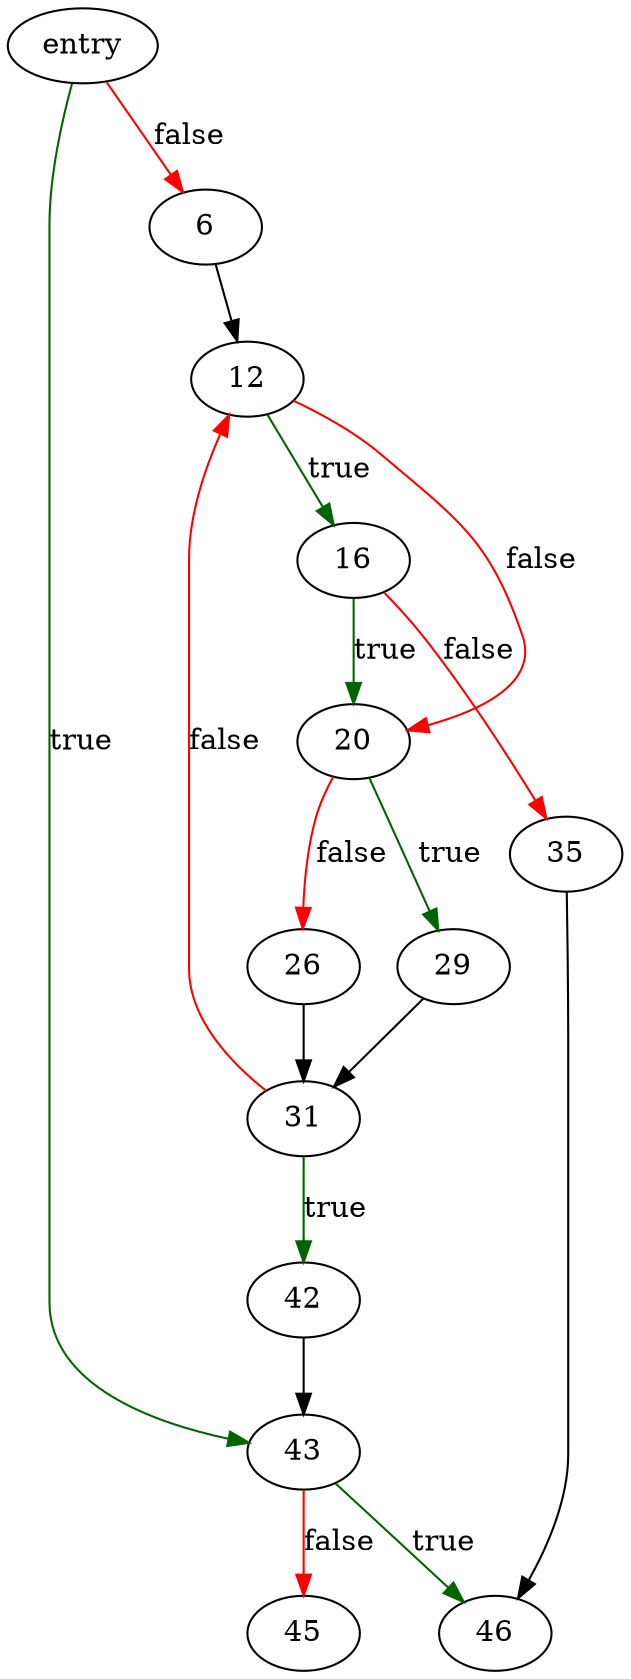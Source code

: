 digraph "_obstack_free" {
	// Node definitions.
	2 [label=entry];
	6;
	12;
	16;
	20;
	26;
	29;
	31;
	35;
	42;
	43;
	45;
	46;

	// Edge definitions.
	2 -> 6 [
		color=red
		label=false
	];
	2 -> 43 [
		color=darkgreen
		label=true
	];
	6 -> 12;
	12 -> 16 [
		color=darkgreen
		label=true
	];
	12 -> 20 [
		color=red
		label=false
	];
	16 -> 20 [
		color=darkgreen
		label=true
	];
	16 -> 35 [
		color=red
		label=false
	];
	20 -> 26 [
		color=red
		label=false
	];
	20 -> 29 [
		color=darkgreen
		label=true
	];
	26 -> 31;
	29 -> 31;
	31 -> 12 [
		color=red
		label=false
	];
	31 -> 42 [
		color=darkgreen
		label=true
	];
	35 -> 46;
	42 -> 43;
	43 -> 45 [
		color=red
		label=false
	];
	43 -> 46 [
		color=darkgreen
		label=true
	];
}